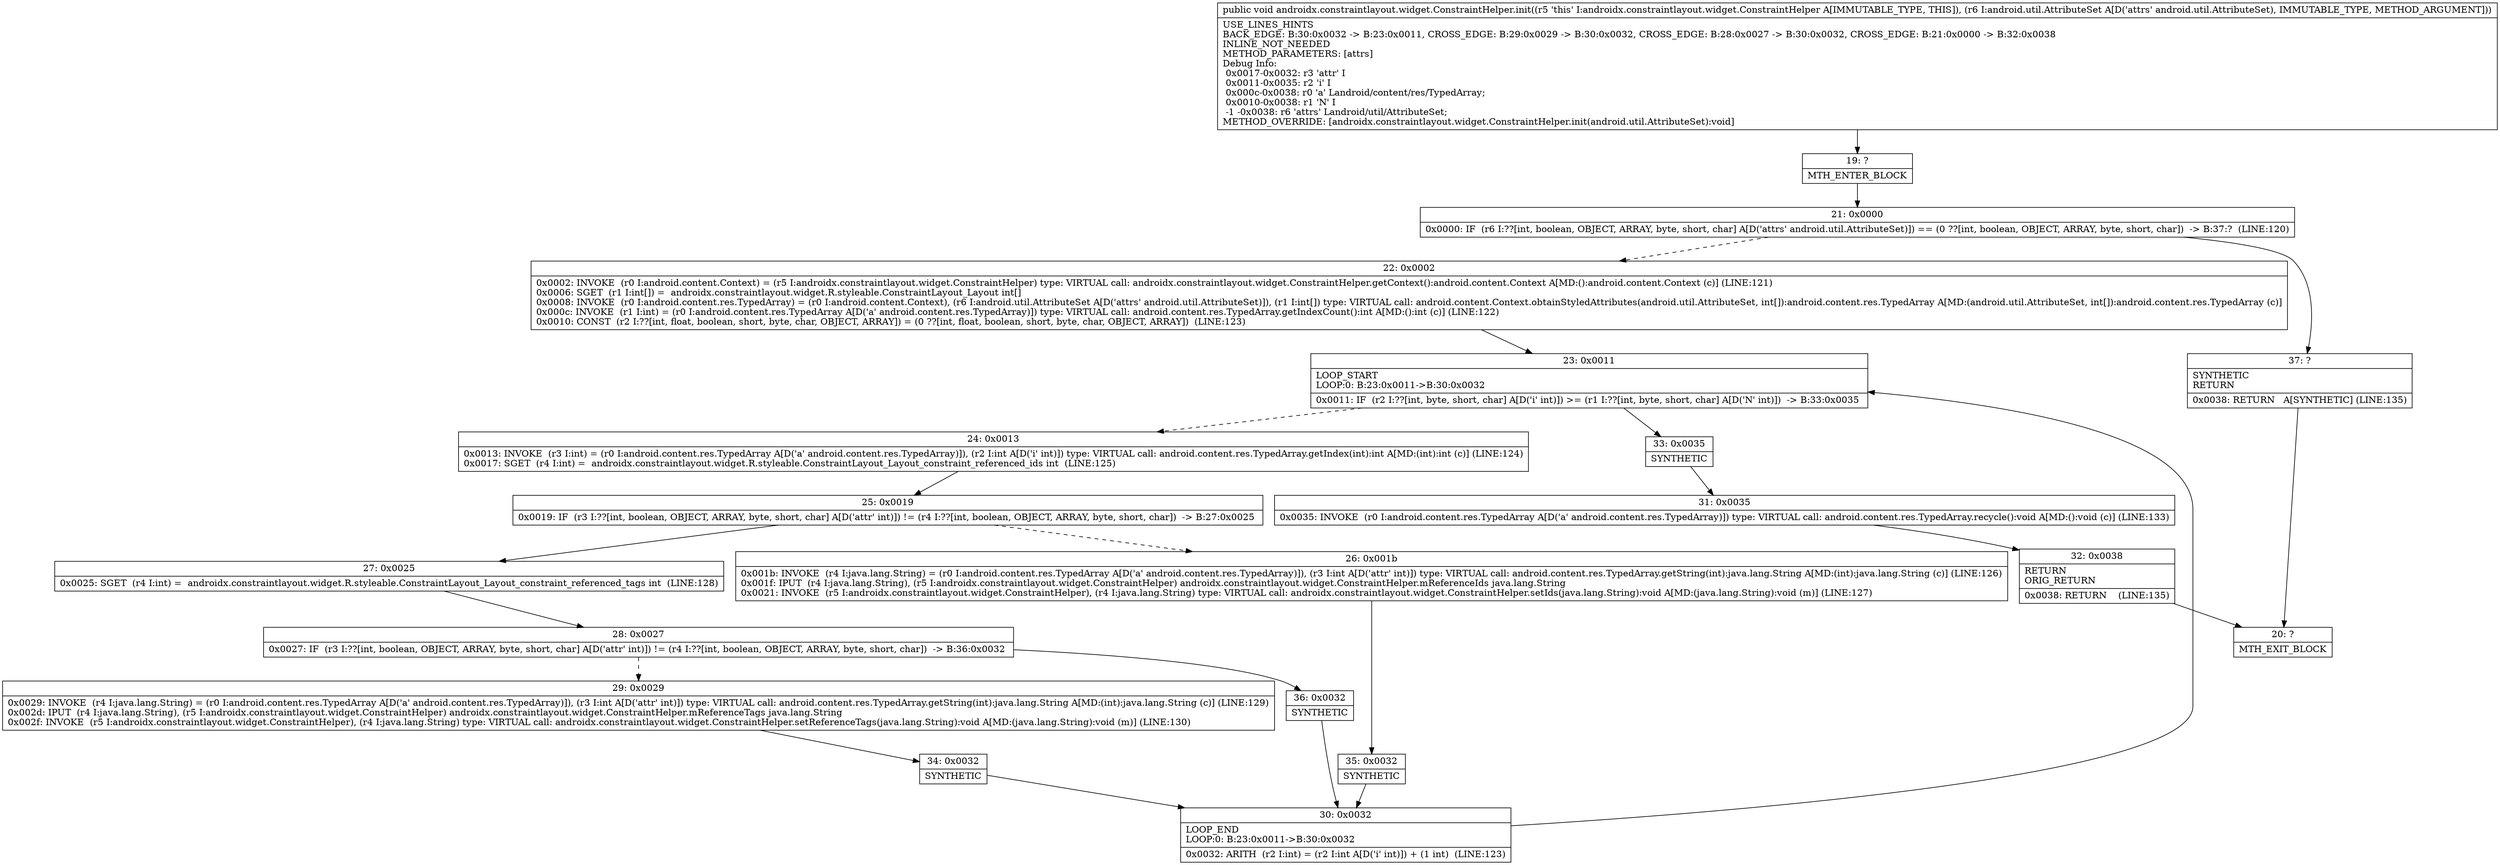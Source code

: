 digraph "CFG forandroidx.constraintlayout.widget.ConstraintHelper.init(Landroid\/util\/AttributeSet;)V" {
Node_19 [shape=record,label="{19\:\ ?|MTH_ENTER_BLOCK\l}"];
Node_21 [shape=record,label="{21\:\ 0x0000|0x0000: IF  (r6 I:??[int, boolean, OBJECT, ARRAY, byte, short, char] A[D('attrs' android.util.AttributeSet)]) == (0 ??[int, boolean, OBJECT, ARRAY, byte, short, char])  \-\> B:37:?  (LINE:120)\l}"];
Node_22 [shape=record,label="{22\:\ 0x0002|0x0002: INVOKE  (r0 I:android.content.Context) = (r5 I:androidx.constraintlayout.widget.ConstraintHelper) type: VIRTUAL call: androidx.constraintlayout.widget.ConstraintHelper.getContext():android.content.Context A[MD:():android.content.Context (c)] (LINE:121)\l0x0006: SGET  (r1 I:int[]) =  androidx.constraintlayout.widget.R.styleable.ConstraintLayout_Layout int[] \l0x0008: INVOKE  (r0 I:android.content.res.TypedArray) = (r0 I:android.content.Context), (r6 I:android.util.AttributeSet A[D('attrs' android.util.AttributeSet)]), (r1 I:int[]) type: VIRTUAL call: android.content.Context.obtainStyledAttributes(android.util.AttributeSet, int[]):android.content.res.TypedArray A[MD:(android.util.AttributeSet, int[]):android.content.res.TypedArray (c)]\l0x000c: INVOKE  (r1 I:int) = (r0 I:android.content.res.TypedArray A[D('a' android.content.res.TypedArray)]) type: VIRTUAL call: android.content.res.TypedArray.getIndexCount():int A[MD:():int (c)] (LINE:122)\l0x0010: CONST  (r2 I:??[int, float, boolean, short, byte, char, OBJECT, ARRAY]) = (0 ??[int, float, boolean, short, byte, char, OBJECT, ARRAY])  (LINE:123)\l}"];
Node_23 [shape=record,label="{23\:\ 0x0011|LOOP_START\lLOOP:0: B:23:0x0011\-\>B:30:0x0032\l|0x0011: IF  (r2 I:??[int, byte, short, char] A[D('i' int)]) \>= (r1 I:??[int, byte, short, char] A[D('N' int)])  \-\> B:33:0x0035 \l}"];
Node_24 [shape=record,label="{24\:\ 0x0013|0x0013: INVOKE  (r3 I:int) = (r0 I:android.content.res.TypedArray A[D('a' android.content.res.TypedArray)]), (r2 I:int A[D('i' int)]) type: VIRTUAL call: android.content.res.TypedArray.getIndex(int):int A[MD:(int):int (c)] (LINE:124)\l0x0017: SGET  (r4 I:int) =  androidx.constraintlayout.widget.R.styleable.ConstraintLayout_Layout_constraint_referenced_ids int  (LINE:125)\l}"];
Node_25 [shape=record,label="{25\:\ 0x0019|0x0019: IF  (r3 I:??[int, boolean, OBJECT, ARRAY, byte, short, char] A[D('attr' int)]) != (r4 I:??[int, boolean, OBJECT, ARRAY, byte, short, char])  \-\> B:27:0x0025 \l}"];
Node_26 [shape=record,label="{26\:\ 0x001b|0x001b: INVOKE  (r4 I:java.lang.String) = (r0 I:android.content.res.TypedArray A[D('a' android.content.res.TypedArray)]), (r3 I:int A[D('attr' int)]) type: VIRTUAL call: android.content.res.TypedArray.getString(int):java.lang.String A[MD:(int):java.lang.String (c)] (LINE:126)\l0x001f: IPUT  (r4 I:java.lang.String), (r5 I:androidx.constraintlayout.widget.ConstraintHelper) androidx.constraintlayout.widget.ConstraintHelper.mReferenceIds java.lang.String \l0x0021: INVOKE  (r5 I:androidx.constraintlayout.widget.ConstraintHelper), (r4 I:java.lang.String) type: VIRTUAL call: androidx.constraintlayout.widget.ConstraintHelper.setIds(java.lang.String):void A[MD:(java.lang.String):void (m)] (LINE:127)\l}"];
Node_35 [shape=record,label="{35\:\ 0x0032|SYNTHETIC\l}"];
Node_30 [shape=record,label="{30\:\ 0x0032|LOOP_END\lLOOP:0: B:23:0x0011\-\>B:30:0x0032\l|0x0032: ARITH  (r2 I:int) = (r2 I:int A[D('i' int)]) + (1 int)  (LINE:123)\l}"];
Node_27 [shape=record,label="{27\:\ 0x0025|0x0025: SGET  (r4 I:int) =  androidx.constraintlayout.widget.R.styleable.ConstraintLayout_Layout_constraint_referenced_tags int  (LINE:128)\l}"];
Node_28 [shape=record,label="{28\:\ 0x0027|0x0027: IF  (r3 I:??[int, boolean, OBJECT, ARRAY, byte, short, char] A[D('attr' int)]) != (r4 I:??[int, boolean, OBJECT, ARRAY, byte, short, char])  \-\> B:36:0x0032 \l}"];
Node_29 [shape=record,label="{29\:\ 0x0029|0x0029: INVOKE  (r4 I:java.lang.String) = (r0 I:android.content.res.TypedArray A[D('a' android.content.res.TypedArray)]), (r3 I:int A[D('attr' int)]) type: VIRTUAL call: android.content.res.TypedArray.getString(int):java.lang.String A[MD:(int):java.lang.String (c)] (LINE:129)\l0x002d: IPUT  (r4 I:java.lang.String), (r5 I:androidx.constraintlayout.widget.ConstraintHelper) androidx.constraintlayout.widget.ConstraintHelper.mReferenceTags java.lang.String \l0x002f: INVOKE  (r5 I:androidx.constraintlayout.widget.ConstraintHelper), (r4 I:java.lang.String) type: VIRTUAL call: androidx.constraintlayout.widget.ConstraintHelper.setReferenceTags(java.lang.String):void A[MD:(java.lang.String):void (m)] (LINE:130)\l}"];
Node_34 [shape=record,label="{34\:\ 0x0032|SYNTHETIC\l}"];
Node_36 [shape=record,label="{36\:\ 0x0032|SYNTHETIC\l}"];
Node_33 [shape=record,label="{33\:\ 0x0035|SYNTHETIC\l}"];
Node_31 [shape=record,label="{31\:\ 0x0035|0x0035: INVOKE  (r0 I:android.content.res.TypedArray A[D('a' android.content.res.TypedArray)]) type: VIRTUAL call: android.content.res.TypedArray.recycle():void A[MD:():void (c)] (LINE:133)\l}"];
Node_32 [shape=record,label="{32\:\ 0x0038|RETURN\lORIG_RETURN\l|0x0038: RETURN    (LINE:135)\l}"];
Node_20 [shape=record,label="{20\:\ ?|MTH_EXIT_BLOCK\l}"];
Node_37 [shape=record,label="{37\:\ ?|SYNTHETIC\lRETURN\l|0x0038: RETURN   A[SYNTHETIC] (LINE:135)\l}"];
MethodNode[shape=record,label="{public void androidx.constraintlayout.widget.ConstraintHelper.init((r5 'this' I:androidx.constraintlayout.widget.ConstraintHelper A[IMMUTABLE_TYPE, THIS]), (r6 I:android.util.AttributeSet A[D('attrs' android.util.AttributeSet), IMMUTABLE_TYPE, METHOD_ARGUMENT]))  | USE_LINES_HINTS\lBACK_EDGE: B:30:0x0032 \-\> B:23:0x0011, CROSS_EDGE: B:29:0x0029 \-\> B:30:0x0032, CROSS_EDGE: B:28:0x0027 \-\> B:30:0x0032, CROSS_EDGE: B:21:0x0000 \-\> B:32:0x0038\lINLINE_NOT_NEEDED\lMETHOD_PARAMETERS: [attrs]\lDebug Info:\l  0x0017\-0x0032: r3 'attr' I\l  0x0011\-0x0035: r2 'i' I\l  0x000c\-0x0038: r0 'a' Landroid\/content\/res\/TypedArray;\l  0x0010\-0x0038: r1 'N' I\l  \-1 \-0x0038: r6 'attrs' Landroid\/util\/AttributeSet;\lMETHOD_OVERRIDE: [androidx.constraintlayout.widget.ConstraintHelper.init(android.util.AttributeSet):void]\l}"];
MethodNode -> Node_19;Node_19 -> Node_21;
Node_21 -> Node_22[style=dashed];
Node_21 -> Node_37;
Node_22 -> Node_23;
Node_23 -> Node_24[style=dashed];
Node_23 -> Node_33;
Node_24 -> Node_25;
Node_25 -> Node_26[style=dashed];
Node_25 -> Node_27;
Node_26 -> Node_35;
Node_35 -> Node_30;
Node_30 -> Node_23;
Node_27 -> Node_28;
Node_28 -> Node_29[style=dashed];
Node_28 -> Node_36;
Node_29 -> Node_34;
Node_34 -> Node_30;
Node_36 -> Node_30;
Node_33 -> Node_31;
Node_31 -> Node_32;
Node_32 -> Node_20;
Node_37 -> Node_20;
}

